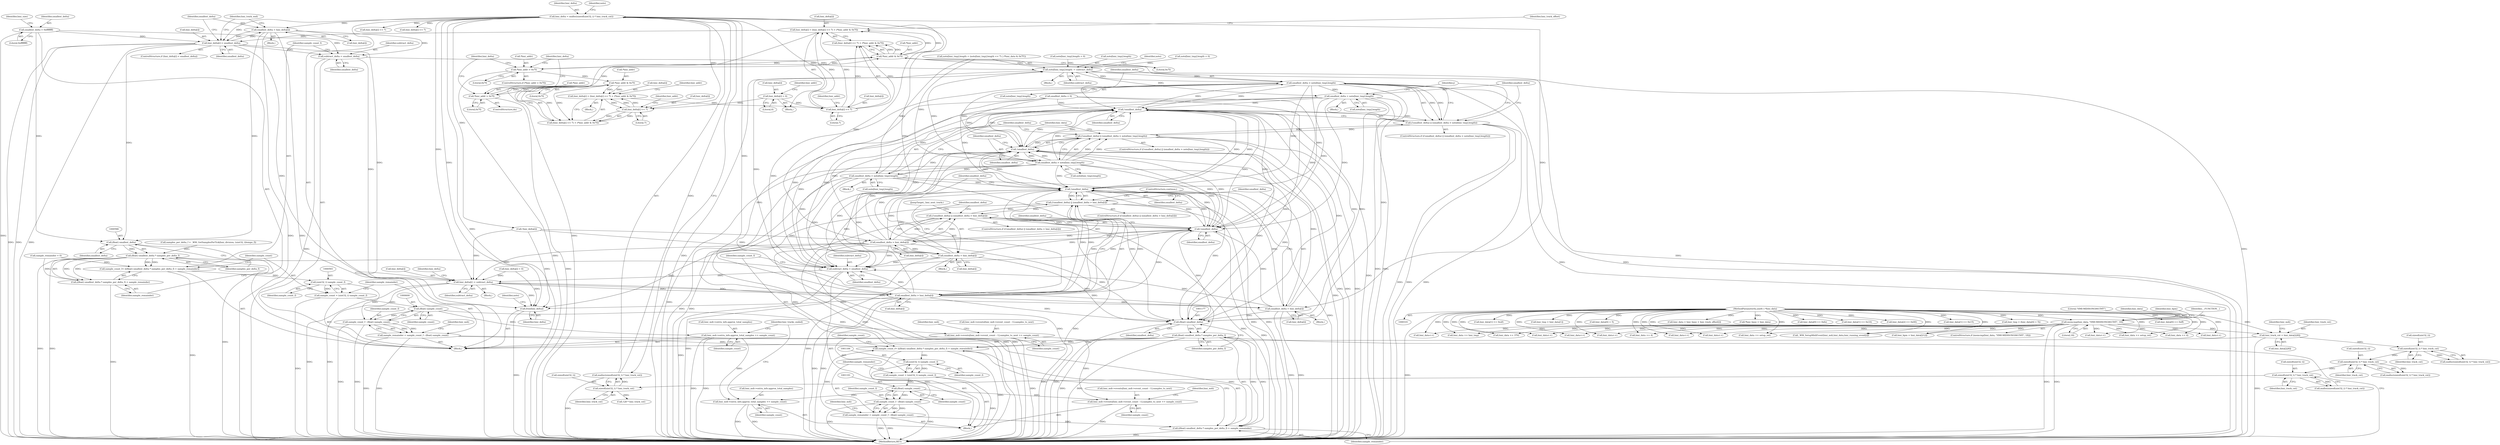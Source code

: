 digraph "0_wildmidi_660b513d99bced8783a4a5984ac2f742c74ebbdd@array" {
"1000532" [label="(Call,smallest_delta = hmi_delta[i])"];
"1000526" [label="(Call,hmi_delta[i] < smallest_delta)"];
"1000505" [label="(Call,hmi_delta[i] = (hmi_delta[i] << 7) + (*hmi_addr & 0x7f))"];
"1000510" [label="(Call,hmi_delta[i] << 7)"];
"1000468" [label="(Call,hmi_delta[i] = 0)"];
"1000287" [label="(Call,hmi_delta = malloc(sizeof(uint32_t) * hmi_track_cnt))"];
"1000289" [label="(Call,malloc(sizeof(uint32_t) * hmi_track_cnt))"];
"1000290" [label="(Call,sizeof(uint32_t) * hmi_track_cnt)"];
"1000283" [label="(Call,sizeof(uint32_t) * hmi_track_cnt)"];
"1000276" [label="(Call,sizeof(uint32_t) * hmi_track_cnt)"];
"1000269" [label="(Call,sizeof(uint32_t) * hmi_track_cnt)"];
"1000218" [label="(Call,hmi_track_cnt = hmi_data[228])"];
"1000197" [label="(Call,memcmp(hmi_data, \"HMI-MIDISONG061595\", 18))"];
"1000102" [label="(MethodParameterIn,uint8_t *hmi_data)"];
"1000481" [label="(Call,hmi_delta[i] = (hmi_delta[i] << 7) + (*hmi_addr & 0x7f))"];
"1000486" [label="(Call,hmi_delta[i] << 7)"];
"1000491" [label="(Call,*hmi_addr & 0x7f)"];
"1000501" [label="(Call,*hmi_addr > 0x7f)"];
"1000474" [label="(Call,*hmi_addr > 0x7f)"];
"1000515" [label="(Call,*hmi_addr & 0x7f)"];
"1000532" [label="(Call,smallest_delta = hmi_delta[i])"];
"1000315" [label="(Call,smallest_delta = 0xffffffff)"];
"1000578" [label="(Call,subtract_delta = smallest_delta)"];
"1000669" [label="(Call,note[hmi_tmp].length -= subtract_delta)"];
"1000687" [label="(Call,smallest_delta > note[hmi_tmp].length)"];
"1000685" [label="(Call,!smallest_delta)"];
"1000684" [label="(Call,(!smallest_delta) || (smallest_delta > note[hmi_tmp].length))"];
"1001053" [label="(Call,(!smallest_delta) || (smallest_delta > note[hmi_tmp].length))"];
"1000730" [label="(Call,!smallest_delta)"];
"1000729" [label="(Call,(!smallest_delta) || (smallest_delta > hmi_delta[i]))"];
"1001149" [label="(Call,(!smallest_delta) || (smallest_delta > hmi_delta[i]))"];
"1000732" [label="(Call,smallest_delta > hmi_delta[i])"];
"1000718" [label="(Call,hmi_delta[i] -= subtract_delta)"];
"1000738" [label="(Call,smallest_delta = hmi_delta[i])"];
"1001054" [label="(Call,!smallest_delta)"];
"1001056" [label="(Call,smallest_delta > note[hmi_tmp].length)"];
"1001064" [label="(Call,smallest_delta = note[hmi_tmp].length)"];
"1001150" [label="(Call,!smallest_delta)"];
"1001152" [label="(Call,smallest_delta > hmi_delta[i])"];
"1001158" [label="(Call,smallest_delta = hmi_delta[i])"];
"1001169" [label="(Call,subtract_delta = smallest_delta)"];
"1001176" [label="(Call,(float) smallest_delta)"];
"1001175" [label="(Call,(float) smallest_delta * samples_per_delta_f)"];
"1001172" [label="(Call,sample_count_f= (((float) smallest_delta * samples_per_delta_f) + sample_remainder))"];
"1001183" [label="(Call,(uint32_t) sample_count_f)"];
"1001181" [label="(Call,sample_count = (uint32_t) sample_count_f)"];
"1001190" [label="(Call,(float) sample_count)"];
"1001188" [label="(Call,sample_count_f - (float) sample_count)"];
"1001186" [label="(Call,sample_remainder = sample_count_f - (float) sample_count)"];
"1001174" [label="(Call,((float) smallest_delta * samples_per_delta_f) + sample_remainder)"];
"1001193" [label="(Call,hmi_mdi->events[hmi_mdi->event_count - 1].samples_to_next += sample_count)"];
"1001206" [label="(Call,hmi_mdi->extra_info.approx_total_samples += sample_count)"];
"1001270" [label="(Call,free(hmi_delta))"];
"1000695" [label="(Call,smallest_delta = note[hmi_tmp].length)"];
"1000585" [label="(Call,(float) smallest_delta)"];
"1000584" [label="(Call,(float) smallest_delta * samples_per_delta_f)"];
"1000581" [label="(Call,sample_count_f= (((float) smallest_delta * samples_per_delta_f) + sample_remainder))"];
"1000592" [label="(Call,(uint32_t) sample_count_f)"];
"1000590" [label="(Call,sample_count = (uint32_t) sample_count_f)"];
"1000599" [label="(Call,(float) sample_count)"];
"1000597" [label="(Call,sample_count_f - (float) sample_count)"];
"1000595" [label="(Call,sample_remainder = sample_count_f - (float) sample_count)"];
"1000602" [label="(Call,hmi_mdi->events[hmi_mdi->event_count - 1].samples_to_next += sample_count)"];
"1000615" [label="(Call,hmi_mdi->extra_info.approx_total_samples += sample_count)"];
"1000583" [label="(Call,((float) smallest_delta * samples_per_delta_f) + sample_remainder)"];
"1001105" [label="(Call,hmi_delta[i] << 7)"];
"1000283" [label="(Call,sizeof(uint32_t) * hmi_track_cnt)"];
"1000224" [label="(Identifier,hmi_mdi)"];
"1000694" [label="(Block,)"];
"1000275" [label="(Call,malloc(sizeof(uint32_t) * hmi_track_cnt))"];
"1000491" [label="(Call,*hmi_addr & 0x7f)"];
"1000279" [label="(Identifier,hmi_track_cnt)"];
"1000527" [label="(Call,hmi_delta[i])"];
"1000668" [label="(Block,)"];
"1001058" [label="(Call,note[hmi_tmp].length)"];
"1000277" [label="(Call,sizeof(uint32_t))"];
"1000507" [label="(Identifier,hmi_delta)"];
"1001052" [label="(ControlStructure,if ((!smallest_delta) || (smallest_delta > note[hmi_tmp].length)))"];
"1001053" [label="(Call,(!smallest_delta) || (smallest_delta > note[hmi_tmp].length))"];
"1000722" [label="(Identifier,subtract_delta)"];
"1000252" [label="(Call,samples_per_delta_f = _WM_GetSamplesPerTick(hmi_division, (uint32_t)tempo_f))"];
"1000597" [label="(Call,sample_count_f - (float) sample_count)"];
"1000203" [label="(Identifier,__FUNCTION__)"];
"1000492" [label="(Call,*hmi_addr)"];
"1000685" [label="(Call,!smallest_delta)"];
"1001129" [label="(Call,hmi_delta[i] << 7)"];
"1001153" [label="(Identifier,smallest_delta)"];
"1001183" [label="(Call,(uint32_t) sample_count_f)"];
"1000731" [label="(Identifier,smallest_delta)"];
"1000970" [label="(Call,hmi_data += setup_ret)"];
"1000738" [label="(Call,smallest_delta = hmi_delta[i])"];
"1001286" [label="(MethodReturn,RET)"];
"1001144" [label="(Call,!hmi_delta[i])"];
"1000272" [label="(Identifier,hmi_track_cnt)"];
"1001057" [label="(Identifier,smallest_delta)"];
"1001180" [label="(Identifier,sample_remainder)"];
"1000510" [label="(Call,hmi_delta[i] << 7)"];
"1000689" [label="(Call,note[hmi_tmp].length)"];
"1000615" [label="(Call,hmi_mdi->extra_info.approx_total_samples += sample_count)"];
"1000472" [label="(Literal,0)"];
"1000739" [label="(Identifier,smallest_delta)"];
"1001149" [label="(Call,(!smallest_delta) || (smallest_delta > hmi_delta[i]))"];
"1000675" [label="(Identifier,subtract_delta)"];
"1000473" [label="(ControlStructure,if (*hmi_addr > 0x7f))"];
"1000624" [label="(Identifier,hmi_tracks_ended)"];
"1000312" [label="(Call,hmi_data += 370)"];
"1001185" [label="(Identifier,sample_count_f)"];
"1001148" [label="(ControlStructure,if ((!smallest_delta) || (smallest_delta > hmi_delta[i])))"];
"1000268" [label="(Call,malloc(sizeof(uint32_t) * hmi_track_cnt))"];
"1001273" [label="(Identifier,note)"];
"1000355" [label="(Call,hmi_data++)"];
"1000683" [label="(ControlStructure,if ((!smallest_delta) || (smallest_delta > note[hmi_tmp].length)))"];
"1000506" [label="(Call,hmi_delta[i])"];
"1000486" [label="(Call,hmi_delta[i] << 7)"];
"1000316" [label="(Identifier,smallest_delta)"];
"1000270" [label="(Call,sizeof(uint32_t))"];
"1000743" [label="(ControlStructure,continue;)"];
"1000594" [label="(Identifier,sample_count_f)"];
"1001178" [label="(Identifier,smallest_delta)"];
"1000199" [label="(Literal,\"HMI-MIDISONG061595\")"];
"1000834" [label="(Call,hmi_data[1] == 0x2f)"];
"1000526" [label="(Call,hmi_delta[i] < smallest_delta)"];
"1000732" [label="(Call,smallest_delta > hmi_delta[i])"];
"1000496" [label="(Identifier,hmi_addr)"];
"1000679" [label="(Identifier,note)"];
"1000734" [label="(Call,hmi_delta[i])"];
"1000564" [label="(Call,note[hmi_tmp].length = 0)"];
"1000669" [label="(Call,note[hmi_tmp].length -= subtract_delta)"];
"1001212" [label="(Identifier,sample_count)"];
"1000740" [label="(Call,hmi_delta[i])"];
"1001152" [label="(Call,smallest_delta > hmi_delta[i])"];
"1000517" [label="(Identifier,hmi_addr)"];
"1000592" [label="(Call,(uint32_t) sample_count_f)"];
"1000885" [label="(Call,note[hmi_tmp].length = 0)"];
"1000480" [label="(Block,)"];
"1001179" [label="(Identifier,samples_per_delta_f)"];
"1001066" [label="(Call,note[hmi_tmp].length)"];
"1000286" [label="(Identifier,hmi_track_cnt)"];
"1001186" [label="(Call,sample_remainder = sample_count_f - (float) sample_count)"];
"1000381" [label="(Call,hmi_data++)"];
"1001021" [label="(Call,note[hmi_tmp].length = (note[hmi_tmp].length << 7) | (*hmi_data & 0x7F))"];
"1001193" [label="(Call,hmi_mdi->events[hmi_mdi->event_count - 1].samples_to_next += sample_count)"];
"1000198" [label="(Identifier,hmi_data)"];
"1001206" [label="(Call,hmi_mdi->extra_info.approx_total_samples += sample_count)"];
"1000943" [label="(Call,hmi_tmp = hmi_data[1])"];
"1000505" [label="(Call,hmi_delta[i] = (hmi_delta[i] << 7) + (*hmi_addr & 0x7f))"];
"1000595" [label="(Call,sample_remainder = sample_count_f - (float) sample_count)"];
"1001209" [label="(Identifier,hmi_mdi)"];
"1001181" [label="(Call,sample_count = (uint32_t) sample_count_f)"];
"1000596" [label="(Identifier,sample_remainder)"];
"1000485" [label="(Call,(hmi_delta[i] << 7) + (*hmi_addr & 0x7f))"];
"1001055" [label="(Identifier,smallest_delta)"];
"1000588" [label="(Identifier,samples_per_delta_f)"];
"1000579" [label="(Identifier,subtract_delta)"];
"1001174" [label="(Call,((float) smallest_delta * samples_per_delta_f) + sample_remainder)"];
"1001169" [label="(Call,subtract_delta = smallest_delta)"];
"1001158" [label="(Call,smallest_delta = hmi_delta[i])"];
"1000284" [label="(Call,sizeof(uint32_t))"];
"1001011" [label="(Call,hmi_data++)"];
"1000282" [label="(Call,malloc(sizeof(uint32_t) * hmi_track_cnt))"];
"1000774" [label="(Call,hmi_data[4] + 5)"];
"1000733" [label="(Identifier,smallest_delta)"];
"1001159" [label="(Identifier,smallest_delta)"];
"1001160" [label="(Call,hmi_delta[i])"];
"1001170" [label="(Identifier,subtract_delta)"];
"1000102" [label="(MethodParameterIn,uint8_t *hmi_data)"];
"1000530" [label="(Identifier,smallest_delta)"];
"1001190" [label="(Call,(float) sample_count)"];
"1000300" [label="(Call,128 * hmi_track_cnt)"];
"1000287" [label="(Call,hmi_delta = malloc(sizeof(uint32_t) * hmi_track_cnt))"];
"1001189" [label="(Identifier,sample_count_f)"];
"1000511" [label="(Call,hmi_delta[i])"];
"1001054" [label="(Call,!smallest_delta)"];
"1000779" [label="(Call,hmi_data += hmi_tmp)"];
"1001138" [label="(Call,hmi_data++)"];
"1000474" [label="(Call,*hmi_addr > 0x7f)"];
"1000582" [label="(Identifier,sample_count_f)"];
"1000104" [label="(Block,)"];
"1001039" [label="(Call,hmi_data++)"];
"1000493" [label="(Identifier,hmi_addr)"];
"1000737" [label="(Block,)"];
"1001194" [label="(Call,hmi_mdi->events[hmi_mdi->event_count - 1].samples_to_next)"];
"1000718" [label="(Call,hmi_delta[i] -= subtract_delta)"];
"1001063" [label="(Block,)"];
"1000532" [label="(Call,smallest_delta = hmi_delta[i])"];
"1000803" [label="(Call,hmi_data += 4)"];
"1000795" [label="(Call,hmi_data += 4)"];
"1000476" [label="(Identifier,hmi_addr)"];
"1000585" [label="(Call,(float) smallest_delta)"];
"1000291" [label="(Call,sizeof(uint32_t))"];
"1000719" [label="(Call,hmi_delta[i])"];
"1001151" [label="(Identifier,smallest_delta)"];
"1000626" [label="(Block,)"];
"1001175" [label="(Call,(float) smallest_delta * samples_per_delta_f)"];
"1000200" [label="(Literal,18)"];
"1000627" [label="(Call,smallest_delta = 0)"];
"1000186" [label="(Call,sample_remainder = 0)"];
"1000525" [label="(ControlStructure,if (hmi_delta[i] < smallest_delta))"];
"1000730" [label="(Call,!smallest_delta)"];
"1001114" [label="(Call,hmi_data++)"];
"1001176" [label="(Call,(float) smallest_delta)"];
"1000728" [label="(ControlStructure,if ((!smallest_delta) || (smallest_delta > hmi_delta[i])))"];
"1000583" [label="(Call,((float) smallest_delta * samples_per_delta_f) + sample_remainder)"];
"1001172" [label="(Call,sample_count_f= (((float) smallest_delta * samples_per_delta_f) + sample_remainder))"];
"1000534" [label="(Call,hmi_delta[i])"];
"1000521" [label="(Identifier,hmi_track_offset)"];
"1000746" [label="(Call,hmi_data = hmi_base + hmi_track_offset[i])"];
"1000695" [label="(Call,smallest_delta = note[hmi_tmp].length)"];
"1000110" [label="(Call,*hmi_base = hmi_data)"];
"1001197" [label="(Identifier,hmi_mdi)"];
"1000269" [label="(Call,sizeof(uint32_t) * hmi_track_cnt)"];
"1000315" [label="(Call,smallest_delta = 0xffffffff)"];
"1000211" [label="(Identifier,hmi_bpm)"];
"1000606" [label="(Identifier,hmi_mdi)"];
"1000531" [label="(Block,)"];
"1000197" [label="(Call,memcmp(hmi_data, \"HMI-MIDISONG061595\", 18))"];
"1000475" [label="(Call,*hmi_addr)"];
"1001154" [label="(Call,hmi_delta[i])"];
"1000687" [label="(Call,smallest_delta > note[hmi_tmp].length)"];
"1000587" [label="(Identifier,smallest_delta)"];
"1000468" [label="(Call,hmi_delta[i] = 0)"];
"1000363" [label="(Call,hmi_data++)"];
"1001171" [label="(Identifier,smallest_delta)"];
"1001163" [label="(JumpTarget,_hmi_next_track:)"];
"1000614" [label="(Identifier,sample_count)"];
"1000290" [label="(Call,sizeof(uint32_t) * hmi_track_cnt)"];
"1000490" [label="(Literal,7)"];
"1000494" [label="(Literal,0x7f)"];
"1000516" [label="(Call,*hmi_addr)"];
"1000483" [label="(Identifier,hmi_delta)"];
"1000817" [label="(Call,_WM_SetupMidiEvent(hmi_mdi,hmi_data,hmi_running_event[i]))"];
"1000518" [label="(Literal,0x7f)"];
"1000196" [label="(ControlStructure,if (memcmp(hmi_data, \"HMI-MIDISONG061595\", 18)))"];
"1000502" [label="(Call,*hmi_addr)"];
"1000349" [label="(Block,)"];
"1000479" [label="(ControlStructure,do)"];
"1000539" [label="(Identifier,hmi_track_end)"];
"1000293" [label="(Identifier,hmi_track_cnt)"];
"1001270" [label="(Call,free(hmi_delta))"];
"1000725" [label="(Identifier,hmi_delta)"];
"1000602" [label="(Call,hmi_mdi->events[hmi_mdi->event_count - 1].samples_to_next += sample_count)"];
"1000591" [label="(Identifier,sample_count)"];
"1000684" [label="(Call,(!smallest_delta) || (smallest_delta > note[hmi_tmp].length))"];
"1001056" [label="(Call,smallest_delta > note[hmi_tmp].length)"];
"1000590" [label="(Call,sample_count = (uint32_t) sample_count_f)"];
"1000276" [label="(Call,sizeof(uint32_t) * hmi_track_cnt)"];
"1000759" [label="(Call,hmi_data[0] == 0xfe)"];
"1000766" [label="(Call,hmi_data[1] == 0x10)"];
"1000320" [label="(Identifier,hmi_size)"];
"1001150" [label="(Call,!smallest_delta)"];
"1000603" [label="(Call,hmi_mdi->events[hmi_mdi->event_count - 1].samples_to_next)"];
"1000753" [label="(Call,hmi_delta[i] = 0)"];
"1000288" [label="(Identifier,hmi_delta)"];
"1000580" [label="(Identifier,smallest_delta)"];
"1000289" [label="(Call,malloc(sizeof(uint32_t) * hmi_track_cnt))"];
"1000653" [label="(Identifier,j)"];
"1000477" [label="(Literal,0x7f)"];
"1000696" [label="(Identifier,smallest_delta)"];
"1001187" [label="(Identifier,sample_remainder)"];
"1000599" [label="(Call,(float) sample_count)"];
"1000598" [label="(Identifier,sample_count_f)"];
"1000372" [label="(Call,hmi_data++)"];
"1000670" [label="(Call,note[hmi_tmp].length)"];
"1000220" [label="(Call,hmi_data[228])"];
"1000589" [label="(Identifier,sample_remainder)"];
"1000584" [label="(Call,(float) smallest_delta * samples_per_delta_f)"];
"1001205" [label="(Identifier,sample_count)"];
"1000469" [label="(Call,hmi_delta[i])"];
"1000218" [label="(Call,hmi_track_cnt = hmi_data[228])"];
"1001064" [label="(Call,smallest_delta = note[hmi_tmp].length)"];
"1000210" [label="(Call,hmi_bpm = hmi_data[212])"];
"1000509" [label="(Call,(hmi_delta[i] << 7) + (*hmi_addr & 0x7f))"];
"1000295" [label="(Identifier,note)"];
"1001188" [label="(Call,sample_count_f - (float) sample_count)"];
"1000581" [label="(Call,sample_count_f= (((float) smallest_delta * samples_per_delta_f) + sample_remainder))"];
"1000578" [label="(Call,subtract_delta = smallest_delta)"];
"1000514" [label="(Literal,7)"];
"1001207" [label="(Call,hmi_mdi->extra_info.approx_total_samples)"];
"1000686" [label="(Identifier,smallest_delta)"];
"1001271" [label="(Identifier,hmi_delta)"];
"1000219" [label="(Identifier,hmi_track_cnt)"];
"1000839" [label="(Call,hmi_data[2] == 0x00)"];
"1001065" [label="(Identifier,smallest_delta)"];
"1000618" [label="(Identifier,hmi_mdi)"];
"1000601" [label="(Identifier,sample_count)"];
"1000501" [label="(Call,*hmi_addr > 0x7f)"];
"1000487" [label="(Call,hmi_delta[i])"];
"1000621" [label="(Identifier,sample_count)"];
"1000515" [label="(Call,*hmi_addr & 0x7f)"];
"1001173" [label="(Identifier,sample_count_f)"];
"1001095" [label="(Identifier,hmi_data)"];
"1000717" [label="(Block,)"];
"1000616" [label="(Call,hmi_mdi->extra_info.approx_total_samples)"];
"1000772" [label="(Call,hmi_tmp = (hmi_data[4] + 5))"];
"1000482" [label="(Call,hmi_delta[i])"];
"1001157" [label="(Block,)"];
"1001182" [label="(Identifier,sample_count)"];
"1000789" [label="(Call,hmi_data[1] == 0x15)"];
"1000504" [label="(Literal,0x7f)"];
"1000828" [label="(Call,hmi_data[0] == 0xff)"];
"1000317" [label="(Literal,0xffffffff)"];
"1001192" [label="(Identifier,sample_count)"];
"1000688" [label="(Identifier,smallest_delta)"];
"1000481" [label="(Call,hmi_delta[i] = (hmi_delta[i] << 7) + (*hmi_addr & 0x7f))"];
"1000697" [label="(Call,note[hmi_tmp].length)"];
"1001084" [label="(Call,hmi_data += setup_ret)"];
"1000729" [label="(Call,(!smallest_delta) || (smallest_delta > hmi_delta[i]))"];
"1000533" [label="(Identifier,smallest_delta)"];
"1000532" -> "1000531"  [label="AST: "];
"1000532" -> "1000534"  [label="CFG: "];
"1000533" -> "1000532"  [label="AST: "];
"1000534" -> "1000532"  [label="AST: "];
"1000539" -> "1000532"  [label="CFG: "];
"1000532" -> "1001286"  [label="DDG: "];
"1000532" -> "1001286"  [label="DDG: "];
"1000532" -> "1000526"  [label="DDG: "];
"1000526" -> "1000532"  [label="DDG: "];
"1000287" -> "1000532"  [label="DDG: "];
"1000532" -> "1000578"  [label="DDG: "];
"1000532" -> "1000585"  [label="DDG: "];
"1000526" -> "1000525"  [label="AST: "];
"1000526" -> "1000530"  [label="CFG: "];
"1000527" -> "1000526"  [label="AST: "];
"1000530" -> "1000526"  [label="AST: "];
"1000533" -> "1000526"  [label="CFG: "];
"1000539" -> "1000526"  [label="CFG: "];
"1000526" -> "1001286"  [label="DDG: "];
"1000526" -> "1001286"  [label="DDG: "];
"1000526" -> "1001286"  [label="DDG: "];
"1000505" -> "1000526"  [label="DDG: "];
"1000287" -> "1000526"  [label="DDG: "];
"1000315" -> "1000526"  [label="DDG: "];
"1000526" -> "1000578"  [label="DDG: "];
"1000526" -> "1000585"  [label="DDG: "];
"1000526" -> "1000718"  [label="DDG: "];
"1000526" -> "1001270"  [label="DDG: "];
"1000505" -> "1000349"  [label="AST: "];
"1000505" -> "1000509"  [label="CFG: "];
"1000506" -> "1000505"  [label="AST: "];
"1000509" -> "1000505"  [label="AST: "];
"1000521" -> "1000505"  [label="CFG: "];
"1000505" -> "1001286"  [label="DDG: "];
"1000510" -> "1000505"  [label="DDG: "];
"1000510" -> "1000505"  [label="DDG: "];
"1000515" -> "1000505"  [label="DDG: "];
"1000515" -> "1000505"  [label="DDG: "];
"1000510" -> "1000509"  [label="AST: "];
"1000510" -> "1000514"  [label="CFG: "];
"1000511" -> "1000510"  [label="AST: "];
"1000514" -> "1000510"  [label="AST: "];
"1000517" -> "1000510"  [label="CFG: "];
"1000510" -> "1000509"  [label="DDG: "];
"1000510" -> "1000509"  [label="DDG: "];
"1000468" -> "1000510"  [label="DDG: "];
"1000287" -> "1000510"  [label="DDG: "];
"1000481" -> "1000510"  [label="DDG: "];
"1000468" -> "1000349"  [label="AST: "];
"1000468" -> "1000472"  [label="CFG: "];
"1000469" -> "1000468"  [label="AST: "];
"1000472" -> "1000468"  [label="AST: "];
"1000476" -> "1000468"  [label="CFG: "];
"1000468" -> "1000486"  [label="DDG: "];
"1000287" -> "1000104"  [label="AST: "];
"1000287" -> "1000289"  [label="CFG: "];
"1000288" -> "1000287"  [label="AST: "];
"1000289" -> "1000287"  [label="AST: "];
"1000295" -> "1000287"  [label="CFG: "];
"1000287" -> "1001286"  [label="DDG: "];
"1000289" -> "1000287"  [label="DDG: "];
"1000287" -> "1000486"  [label="DDG: "];
"1000287" -> "1000718"  [label="DDG: "];
"1000287" -> "1000732"  [label="DDG: "];
"1000287" -> "1000738"  [label="DDG: "];
"1000287" -> "1001105"  [label="DDG: "];
"1000287" -> "1001129"  [label="DDG: "];
"1000287" -> "1001144"  [label="DDG: "];
"1000287" -> "1001152"  [label="DDG: "];
"1000287" -> "1001158"  [label="DDG: "];
"1000287" -> "1001270"  [label="DDG: "];
"1000289" -> "1000290"  [label="CFG: "];
"1000290" -> "1000289"  [label="AST: "];
"1000289" -> "1001286"  [label="DDG: "];
"1000290" -> "1000289"  [label="DDG: "];
"1000290" -> "1000293"  [label="CFG: "];
"1000291" -> "1000290"  [label="AST: "];
"1000293" -> "1000290"  [label="AST: "];
"1000283" -> "1000290"  [label="DDG: "];
"1000290" -> "1000300"  [label="DDG: "];
"1000283" -> "1000282"  [label="AST: "];
"1000283" -> "1000286"  [label="CFG: "];
"1000284" -> "1000283"  [label="AST: "];
"1000286" -> "1000283"  [label="AST: "];
"1000282" -> "1000283"  [label="CFG: "];
"1000283" -> "1000282"  [label="DDG: "];
"1000276" -> "1000283"  [label="DDG: "];
"1000276" -> "1000275"  [label="AST: "];
"1000276" -> "1000279"  [label="CFG: "];
"1000277" -> "1000276"  [label="AST: "];
"1000279" -> "1000276"  [label="AST: "];
"1000275" -> "1000276"  [label="CFG: "];
"1000276" -> "1000275"  [label="DDG: "];
"1000269" -> "1000276"  [label="DDG: "];
"1000269" -> "1000268"  [label="AST: "];
"1000269" -> "1000272"  [label="CFG: "];
"1000270" -> "1000269"  [label="AST: "];
"1000272" -> "1000269"  [label="AST: "];
"1000268" -> "1000269"  [label="CFG: "];
"1000269" -> "1000268"  [label="DDG: "];
"1000218" -> "1000269"  [label="DDG: "];
"1000218" -> "1000104"  [label="AST: "];
"1000218" -> "1000220"  [label="CFG: "];
"1000219" -> "1000218"  [label="AST: "];
"1000220" -> "1000218"  [label="AST: "];
"1000224" -> "1000218"  [label="CFG: "];
"1000218" -> "1001286"  [label="DDG: "];
"1000197" -> "1000218"  [label="DDG: "];
"1000102" -> "1000218"  [label="DDG: "];
"1000197" -> "1000196"  [label="AST: "];
"1000197" -> "1000200"  [label="CFG: "];
"1000198" -> "1000197"  [label="AST: "];
"1000199" -> "1000197"  [label="AST: "];
"1000200" -> "1000197"  [label="AST: "];
"1000203" -> "1000197"  [label="CFG: "];
"1000211" -> "1000197"  [label="CFG: "];
"1000197" -> "1001286"  [label="DDG: "];
"1000197" -> "1001286"  [label="DDG: "];
"1000102" -> "1000197"  [label="DDG: "];
"1000197" -> "1000210"  [label="DDG: "];
"1000197" -> "1000312"  [label="DDG: "];
"1000197" -> "1000355"  [label="DDG: "];
"1000197" -> "1000363"  [label="DDG: "];
"1000197" -> "1000372"  [label="DDG: "];
"1000197" -> "1000381"  [label="DDG: "];
"1000197" -> "1000779"  [label="DDG: "];
"1000197" -> "1000795"  [label="DDG: "];
"1000197" -> "1000803"  [label="DDG: "];
"1000197" -> "1000817"  [label="DDG: "];
"1000197" -> "1000970"  [label="DDG: "];
"1000197" -> "1001011"  [label="DDG: "];
"1000197" -> "1001039"  [label="DDG: "];
"1000197" -> "1001084"  [label="DDG: "];
"1000197" -> "1001114"  [label="DDG: "];
"1000197" -> "1001138"  [label="DDG: "];
"1000102" -> "1000101"  [label="AST: "];
"1000102" -> "1001286"  [label="DDG: "];
"1000102" -> "1000110"  [label="DDG: "];
"1000102" -> "1000210"  [label="DDG: "];
"1000102" -> "1000312"  [label="DDG: "];
"1000102" -> "1000355"  [label="DDG: "];
"1000102" -> "1000363"  [label="DDG: "];
"1000102" -> "1000372"  [label="DDG: "];
"1000102" -> "1000381"  [label="DDG: "];
"1000102" -> "1000746"  [label="DDG: "];
"1000102" -> "1000759"  [label="DDG: "];
"1000102" -> "1000766"  [label="DDG: "];
"1000102" -> "1000772"  [label="DDG: "];
"1000102" -> "1000774"  [label="DDG: "];
"1000102" -> "1000779"  [label="DDG: "];
"1000102" -> "1000789"  [label="DDG: "];
"1000102" -> "1000795"  [label="DDG: "];
"1000102" -> "1000803"  [label="DDG: "];
"1000102" -> "1000817"  [label="DDG: "];
"1000102" -> "1000828"  [label="DDG: "];
"1000102" -> "1000834"  [label="DDG: "];
"1000102" -> "1000839"  [label="DDG: "];
"1000102" -> "1000943"  [label="DDG: "];
"1000102" -> "1000970"  [label="DDG: "];
"1000102" -> "1001011"  [label="DDG: "];
"1000102" -> "1001039"  [label="DDG: "];
"1000102" -> "1001084"  [label="DDG: "];
"1000102" -> "1001114"  [label="DDG: "];
"1000102" -> "1001138"  [label="DDG: "];
"1000481" -> "1000480"  [label="AST: "];
"1000481" -> "1000485"  [label="CFG: "];
"1000482" -> "1000481"  [label="AST: "];
"1000485" -> "1000481"  [label="AST: "];
"1000496" -> "1000481"  [label="CFG: "];
"1000486" -> "1000481"  [label="DDG: "];
"1000486" -> "1000481"  [label="DDG: "];
"1000491" -> "1000481"  [label="DDG: "];
"1000491" -> "1000481"  [label="DDG: "];
"1000481" -> "1000486"  [label="DDG: "];
"1000486" -> "1000485"  [label="AST: "];
"1000486" -> "1000490"  [label="CFG: "];
"1000487" -> "1000486"  [label="AST: "];
"1000490" -> "1000486"  [label="AST: "];
"1000493" -> "1000486"  [label="CFG: "];
"1000486" -> "1000485"  [label="DDG: "];
"1000486" -> "1000485"  [label="DDG: "];
"1000491" -> "1000485"  [label="AST: "];
"1000491" -> "1000494"  [label="CFG: "];
"1000492" -> "1000491"  [label="AST: "];
"1000494" -> "1000491"  [label="AST: "];
"1000485" -> "1000491"  [label="CFG: "];
"1000491" -> "1000485"  [label="DDG: "];
"1000491" -> "1000485"  [label="DDG: "];
"1000501" -> "1000491"  [label="DDG: "];
"1000474" -> "1000491"  [label="DDG: "];
"1000491" -> "1000501"  [label="DDG: "];
"1000501" -> "1000479"  [label="AST: "];
"1000501" -> "1000504"  [label="CFG: "];
"1000502" -> "1000501"  [label="AST: "];
"1000504" -> "1000501"  [label="AST: "];
"1000483" -> "1000501"  [label="CFG: "];
"1000507" -> "1000501"  [label="CFG: "];
"1000501" -> "1001286"  [label="DDG: "];
"1000501" -> "1000515"  [label="DDG: "];
"1000474" -> "1000473"  [label="AST: "];
"1000474" -> "1000477"  [label="CFG: "];
"1000475" -> "1000474"  [label="AST: "];
"1000477" -> "1000474"  [label="AST: "];
"1000483" -> "1000474"  [label="CFG: "];
"1000507" -> "1000474"  [label="CFG: "];
"1000474" -> "1001286"  [label="DDG: "];
"1000515" -> "1000474"  [label="DDG: "];
"1000474" -> "1000515"  [label="DDG: "];
"1000515" -> "1000509"  [label="AST: "];
"1000515" -> "1000518"  [label="CFG: "];
"1000516" -> "1000515"  [label="AST: "];
"1000518" -> "1000515"  [label="AST: "];
"1000509" -> "1000515"  [label="CFG: "];
"1000515" -> "1001286"  [label="DDG: "];
"1000515" -> "1000509"  [label="DDG: "];
"1000515" -> "1000509"  [label="DDG: "];
"1000315" -> "1000104"  [label="AST: "];
"1000315" -> "1000317"  [label="CFG: "];
"1000316" -> "1000315"  [label="AST: "];
"1000317" -> "1000315"  [label="AST: "];
"1000320" -> "1000315"  [label="CFG: "];
"1000315" -> "1001286"  [label="DDG: "];
"1000315" -> "1000578"  [label="DDG: "];
"1000315" -> "1000585"  [label="DDG: "];
"1000578" -> "1000104"  [label="AST: "];
"1000578" -> "1000580"  [label="CFG: "];
"1000579" -> "1000578"  [label="AST: "];
"1000580" -> "1000578"  [label="AST: "];
"1000582" -> "1000578"  [label="CFG: "];
"1000578" -> "1001286"  [label="DDG: "];
"1000578" -> "1000669"  [label="DDG: "];
"1000578" -> "1000718"  [label="DDG: "];
"1000669" -> "1000668"  [label="AST: "];
"1000669" -> "1000675"  [label="CFG: "];
"1000670" -> "1000669"  [label="AST: "];
"1000675" -> "1000669"  [label="AST: "];
"1000679" -> "1000669"  [label="CFG: "];
"1000669" -> "1001286"  [label="DDG: "];
"1000669" -> "1001286"  [label="DDG: "];
"1001169" -> "1000669"  [label="DDG: "];
"1001056" -> "1000669"  [label="DDG: "];
"1000885" -> "1000669"  [label="DDG: "];
"1000564" -> "1000669"  [label="DDG: "];
"1001021" -> "1000669"  [label="DDG: "];
"1000687" -> "1000669"  [label="DDG: "];
"1000669" -> "1000687"  [label="DDG: "];
"1000669" -> "1000695"  [label="DDG: "];
"1000687" -> "1000684"  [label="AST: "];
"1000687" -> "1000689"  [label="CFG: "];
"1000688" -> "1000687"  [label="AST: "];
"1000689" -> "1000687"  [label="AST: "];
"1000684" -> "1000687"  [label="CFG: "];
"1000687" -> "1001286"  [label="DDG: "];
"1000687" -> "1001286"  [label="DDG: "];
"1000687" -> "1000685"  [label="DDG: "];
"1000687" -> "1000684"  [label="DDG: "];
"1000687" -> "1000684"  [label="DDG: "];
"1000685" -> "1000687"  [label="DDG: "];
"1000687" -> "1000695"  [label="DDG: "];
"1000687" -> "1000730"  [label="DDG: "];
"1000687" -> "1001054"  [label="DDG: "];
"1000687" -> "1001150"  [label="DDG: "];
"1000687" -> "1001169"  [label="DDG: "];
"1000687" -> "1001176"  [label="DDG: "];
"1000685" -> "1000684"  [label="AST: "];
"1000685" -> "1000686"  [label="CFG: "];
"1000686" -> "1000685"  [label="AST: "];
"1000688" -> "1000685"  [label="CFG: "];
"1000684" -> "1000685"  [label="CFG: "];
"1000685" -> "1001286"  [label="DDG: "];
"1000685" -> "1000684"  [label="DDG: "];
"1001056" -> "1000685"  [label="DDG: "];
"1001150" -> "1000685"  [label="DDG: "];
"1000738" -> "1000685"  [label="DDG: "];
"1000627" -> "1000685"  [label="DDG: "];
"1001064" -> "1000685"  [label="DDG: "];
"1000730" -> "1000685"  [label="DDG: "];
"1000732" -> "1000685"  [label="DDG: "];
"1000695" -> "1000685"  [label="DDG: "];
"1001054" -> "1000685"  [label="DDG: "];
"1001158" -> "1000685"  [label="DDG: "];
"1001152" -> "1000685"  [label="DDG: "];
"1000685" -> "1000730"  [label="DDG: "];
"1000685" -> "1001054"  [label="DDG: "];
"1000685" -> "1001150"  [label="DDG: "];
"1000685" -> "1001169"  [label="DDG: "];
"1000685" -> "1001176"  [label="DDG: "];
"1000684" -> "1000683"  [label="AST: "];
"1000696" -> "1000684"  [label="CFG: "];
"1000653" -> "1000684"  [label="CFG: "];
"1000684" -> "1001286"  [label="DDG: "];
"1000684" -> "1001286"  [label="DDG: "];
"1000684" -> "1001286"  [label="DDG: "];
"1001053" -> "1000684"  [label="DDG: "];
"1000684" -> "1001053"  [label="DDG: "];
"1001053" -> "1001052"  [label="AST: "];
"1001053" -> "1001054"  [label="CFG: "];
"1001053" -> "1001056"  [label="CFG: "];
"1001054" -> "1001053"  [label="AST: "];
"1001056" -> "1001053"  [label="AST: "];
"1001065" -> "1001053"  [label="CFG: "];
"1001095" -> "1001053"  [label="CFG: "];
"1001053" -> "1001286"  [label="DDG: "];
"1001053" -> "1001286"  [label="DDG: "];
"1001053" -> "1001286"  [label="DDG: "];
"1001054" -> "1001053"  [label="DDG: "];
"1001056" -> "1001053"  [label="DDG: "];
"1001056" -> "1001053"  [label="DDG: "];
"1000730" -> "1000729"  [label="AST: "];
"1000730" -> "1000731"  [label="CFG: "];
"1000731" -> "1000730"  [label="AST: "];
"1000733" -> "1000730"  [label="CFG: "];
"1000729" -> "1000730"  [label="CFG: "];
"1000730" -> "1001286"  [label="DDG: "];
"1000730" -> "1000729"  [label="DDG: "];
"1001056" -> "1000730"  [label="DDG: "];
"1001150" -> "1000730"  [label="DDG: "];
"1000738" -> "1000730"  [label="DDG: "];
"1000627" -> "1000730"  [label="DDG: "];
"1001064" -> "1000730"  [label="DDG: "];
"1000732" -> "1000730"  [label="DDG: "];
"1000695" -> "1000730"  [label="DDG: "];
"1001054" -> "1000730"  [label="DDG: "];
"1001158" -> "1000730"  [label="DDG: "];
"1001152" -> "1000730"  [label="DDG: "];
"1000730" -> "1000732"  [label="DDG: "];
"1000730" -> "1001054"  [label="DDG: "];
"1000730" -> "1001150"  [label="DDG: "];
"1000730" -> "1001169"  [label="DDG: "];
"1000730" -> "1001176"  [label="DDG: "];
"1000729" -> "1000728"  [label="AST: "];
"1000729" -> "1000732"  [label="CFG: "];
"1000732" -> "1000729"  [label="AST: "];
"1000739" -> "1000729"  [label="CFG: "];
"1000743" -> "1000729"  [label="CFG: "];
"1000729" -> "1001286"  [label="DDG: "];
"1000729" -> "1001286"  [label="DDG: "];
"1000729" -> "1001286"  [label="DDG: "];
"1001149" -> "1000729"  [label="DDG: "];
"1000732" -> "1000729"  [label="DDG: "];
"1000732" -> "1000729"  [label="DDG: "];
"1000729" -> "1001149"  [label="DDG: "];
"1001149" -> "1001148"  [label="AST: "];
"1001149" -> "1001150"  [label="CFG: "];
"1001149" -> "1001152"  [label="CFG: "];
"1001150" -> "1001149"  [label="AST: "];
"1001152" -> "1001149"  [label="AST: "];
"1001159" -> "1001149"  [label="CFG: "];
"1001163" -> "1001149"  [label="CFG: "];
"1001149" -> "1001286"  [label="DDG: "];
"1001149" -> "1001286"  [label="DDG: "];
"1001149" -> "1001286"  [label="DDG: "];
"1001150" -> "1001149"  [label="DDG: "];
"1001152" -> "1001149"  [label="DDG: "];
"1001152" -> "1001149"  [label="DDG: "];
"1000732" -> "1000734"  [label="CFG: "];
"1000733" -> "1000732"  [label="AST: "];
"1000734" -> "1000732"  [label="AST: "];
"1000732" -> "1001286"  [label="DDG: "];
"1000732" -> "1001286"  [label="DDG: "];
"1000732" -> "1000718"  [label="DDG: "];
"1000718" -> "1000732"  [label="DDG: "];
"1000732" -> "1000738"  [label="DDG: "];
"1000732" -> "1001054"  [label="DDG: "];
"1000732" -> "1001150"  [label="DDG: "];
"1000732" -> "1001169"  [label="DDG: "];
"1000732" -> "1001176"  [label="DDG: "];
"1000732" -> "1001270"  [label="DDG: "];
"1000718" -> "1000717"  [label="AST: "];
"1000718" -> "1000722"  [label="CFG: "];
"1000719" -> "1000718"  [label="AST: "];
"1000722" -> "1000718"  [label="AST: "];
"1000725" -> "1000718"  [label="CFG: "];
"1000718" -> "1001286"  [label="DDG: "];
"1000718" -> "1001286"  [label="DDG: "];
"1001169" -> "1000718"  [label="DDG: "];
"1000753" -> "1000718"  [label="DDG: "];
"1001152" -> "1000718"  [label="DDG: "];
"1001144" -> "1000718"  [label="DDG: "];
"1000718" -> "1000738"  [label="DDG: "];
"1000718" -> "1001270"  [label="DDG: "];
"1000738" -> "1000737"  [label="AST: "];
"1000738" -> "1000740"  [label="CFG: "];
"1000739" -> "1000738"  [label="AST: "];
"1000740" -> "1000738"  [label="AST: "];
"1000743" -> "1000738"  [label="CFG: "];
"1000738" -> "1001286"  [label="DDG: "];
"1000738" -> "1001286"  [label="DDG: "];
"1000738" -> "1001054"  [label="DDG: "];
"1000738" -> "1001150"  [label="DDG: "];
"1000738" -> "1001169"  [label="DDG: "];
"1000738" -> "1001176"  [label="DDG: "];
"1001054" -> "1001055"  [label="CFG: "];
"1001055" -> "1001054"  [label="AST: "];
"1001057" -> "1001054"  [label="CFG: "];
"1001054" -> "1001286"  [label="DDG: "];
"1001056" -> "1001054"  [label="DDG: "];
"1001150" -> "1001054"  [label="DDG: "];
"1000627" -> "1001054"  [label="DDG: "];
"1001064" -> "1001054"  [label="DDG: "];
"1000695" -> "1001054"  [label="DDG: "];
"1001158" -> "1001054"  [label="DDG: "];
"1001152" -> "1001054"  [label="DDG: "];
"1001054" -> "1001056"  [label="DDG: "];
"1001054" -> "1001150"  [label="DDG: "];
"1001054" -> "1001169"  [label="DDG: "];
"1001054" -> "1001176"  [label="DDG: "];
"1001056" -> "1001058"  [label="CFG: "];
"1001057" -> "1001056"  [label="AST: "];
"1001058" -> "1001056"  [label="AST: "];
"1001056" -> "1001286"  [label="DDG: "];
"1001056" -> "1001286"  [label="DDG: "];
"1001021" -> "1001056"  [label="DDG: "];
"1001056" -> "1001064"  [label="DDG: "];
"1001056" -> "1001150"  [label="DDG: "];
"1001056" -> "1001169"  [label="DDG: "];
"1001056" -> "1001176"  [label="DDG: "];
"1001064" -> "1001063"  [label="AST: "];
"1001064" -> "1001066"  [label="CFG: "];
"1001065" -> "1001064"  [label="AST: "];
"1001066" -> "1001064"  [label="AST: "];
"1001095" -> "1001064"  [label="CFG: "];
"1001064" -> "1001286"  [label="DDG: "];
"1001064" -> "1001286"  [label="DDG: "];
"1001021" -> "1001064"  [label="DDG: "];
"1001064" -> "1001150"  [label="DDG: "];
"1001064" -> "1001169"  [label="DDG: "];
"1001064" -> "1001176"  [label="DDG: "];
"1001150" -> "1001151"  [label="CFG: "];
"1001151" -> "1001150"  [label="AST: "];
"1001153" -> "1001150"  [label="CFG: "];
"1001150" -> "1001286"  [label="DDG: "];
"1000627" -> "1001150"  [label="DDG: "];
"1000695" -> "1001150"  [label="DDG: "];
"1001158" -> "1001150"  [label="DDG: "];
"1001152" -> "1001150"  [label="DDG: "];
"1001150" -> "1001152"  [label="DDG: "];
"1001150" -> "1001169"  [label="DDG: "];
"1001150" -> "1001176"  [label="DDG: "];
"1001152" -> "1001154"  [label="CFG: "];
"1001153" -> "1001152"  [label="AST: "];
"1001154" -> "1001152"  [label="AST: "];
"1001152" -> "1001286"  [label="DDG: "];
"1001152" -> "1001286"  [label="DDG: "];
"1001144" -> "1001152"  [label="DDG: "];
"1001152" -> "1001158"  [label="DDG: "];
"1001152" -> "1001169"  [label="DDG: "];
"1001152" -> "1001176"  [label="DDG: "];
"1001152" -> "1001270"  [label="DDG: "];
"1001158" -> "1001157"  [label="AST: "];
"1001158" -> "1001160"  [label="CFG: "];
"1001159" -> "1001158"  [label="AST: "];
"1001160" -> "1001158"  [label="AST: "];
"1001163" -> "1001158"  [label="CFG: "];
"1001158" -> "1001286"  [label="DDG: "];
"1001158" -> "1001286"  [label="DDG: "];
"1001144" -> "1001158"  [label="DDG: "];
"1001158" -> "1001169"  [label="DDG: "];
"1001158" -> "1001176"  [label="DDG: "];
"1001169" -> "1000626"  [label="AST: "];
"1001169" -> "1001171"  [label="CFG: "];
"1001170" -> "1001169"  [label="AST: "];
"1001171" -> "1001169"  [label="AST: "];
"1001173" -> "1001169"  [label="CFG: "];
"1001169" -> "1001286"  [label="DDG: "];
"1000627" -> "1001169"  [label="DDG: "];
"1000695" -> "1001169"  [label="DDG: "];
"1001176" -> "1001175"  [label="AST: "];
"1001176" -> "1001178"  [label="CFG: "];
"1001177" -> "1001176"  [label="AST: "];
"1001178" -> "1001176"  [label="AST: "];
"1001179" -> "1001176"  [label="CFG: "];
"1001176" -> "1001286"  [label="DDG: "];
"1001176" -> "1001175"  [label="DDG: "];
"1000627" -> "1001176"  [label="DDG: "];
"1000695" -> "1001176"  [label="DDG: "];
"1001175" -> "1001174"  [label="AST: "];
"1001175" -> "1001179"  [label="CFG: "];
"1001179" -> "1001175"  [label="AST: "];
"1001180" -> "1001175"  [label="CFG: "];
"1001175" -> "1001286"  [label="DDG: "];
"1001175" -> "1001286"  [label="DDG: "];
"1001175" -> "1001172"  [label="DDG: "];
"1001175" -> "1001172"  [label="DDG: "];
"1001175" -> "1001174"  [label="DDG: "];
"1001175" -> "1001174"  [label="DDG: "];
"1000584" -> "1001175"  [label="DDG: "];
"1001172" -> "1000626"  [label="AST: "];
"1001172" -> "1001174"  [label="CFG: "];
"1001173" -> "1001172"  [label="AST: "];
"1001174" -> "1001172"  [label="AST: "];
"1001182" -> "1001172"  [label="CFG: "];
"1001172" -> "1001286"  [label="DDG: "];
"1000595" -> "1001172"  [label="DDG: "];
"1001186" -> "1001172"  [label="DDG: "];
"1001172" -> "1001183"  [label="DDG: "];
"1001183" -> "1001181"  [label="AST: "];
"1001183" -> "1001185"  [label="CFG: "];
"1001184" -> "1001183"  [label="AST: "];
"1001185" -> "1001183"  [label="AST: "];
"1001181" -> "1001183"  [label="CFG: "];
"1001183" -> "1001181"  [label="DDG: "];
"1001183" -> "1001188"  [label="DDG: "];
"1001181" -> "1000626"  [label="AST: "];
"1001182" -> "1001181"  [label="AST: "];
"1001187" -> "1001181"  [label="CFG: "];
"1001181" -> "1001286"  [label="DDG: "];
"1001181" -> "1001190"  [label="DDG: "];
"1001190" -> "1001188"  [label="AST: "];
"1001190" -> "1001192"  [label="CFG: "];
"1001191" -> "1001190"  [label="AST: "];
"1001192" -> "1001190"  [label="AST: "];
"1001188" -> "1001190"  [label="CFG: "];
"1001190" -> "1001188"  [label="DDG: "];
"1001190" -> "1001193"  [label="DDG: "];
"1001190" -> "1001206"  [label="DDG: "];
"1001188" -> "1001186"  [label="AST: "];
"1001189" -> "1001188"  [label="AST: "];
"1001186" -> "1001188"  [label="CFG: "];
"1001188" -> "1001286"  [label="DDG: "];
"1001188" -> "1001286"  [label="DDG: "];
"1001188" -> "1001186"  [label="DDG: "];
"1001188" -> "1001186"  [label="DDG: "];
"1001186" -> "1000626"  [label="AST: "];
"1001187" -> "1001186"  [label="AST: "];
"1001197" -> "1001186"  [label="CFG: "];
"1001186" -> "1001286"  [label="DDG: "];
"1001186" -> "1001286"  [label="DDG: "];
"1001186" -> "1001174"  [label="DDG: "];
"1001174" -> "1001180"  [label="CFG: "];
"1001180" -> "1001174"  [label="AST: "];
"1001174" -> "1001286"  [label="DDG: "];
"1000595" -> "1001174"  [label="DDG: "];
"1001193" -> "1000626"  [label="AST: "];
"1001193" -> "1001205"  [label="CFG: "];
"1001194" -> "1001193"  [label="AST: "];
"1001205" -> "1001193"  [label="AST: "];
"1001209" -> "1001193"  [label="CFG: "];
"1001193" -> "1001286"  [label="DDG: "];
"1000602" -> "1001193"  [label="DDG: "];
"1001206" -> "1000626"  [label="AST: "];
"1001206" -> "1001212"  [label="CFG: "];
"1001207" -> "1001206"  [label="AST: "];
"1001212" -> "1001206"  [label="AST: "];
"1000624" -> "1001206"  [label="CFG: "];
"1001206" -> "1001286"  [label="DDG: "];
"1001206" -> "1001286"  [label="DDG: "];
"1000615" -> "1001206"  [label="DDG: "];
"1001270" -> "1000104"  [label="AST: "];
"1001270" -> "1001271"  [label="CFG: "];
"1001271" -> "1001270"  [label="AST: "];
"1001273" -> "1001270"  [label="CFG: "];
"1001270" -> "1001286"  [label="DDG: "];
"1000753" -> "1001270"  [label="DDG: "];
"1001144" -> "1001270"  [label="DDG: "];
"1000695" -> "1000694"  [label="AST: "];
"1000695" -> "1000697"  [label="CFG: "];
"1000696" -> "1000695"  [label="AST: "];
"1000697" -> "1000695"  [label="AST: "];
"1000653" -> "1000695"  [label="CFG: "];
"1000695" -> "1001286"  [label="DDG: "];
"1000695" -> "1001286"  [label="DDG: "];
"1000585" -> "1000584"  [label="AST: "];
"1000585" -> "1000587"  [label="CFG: "];
"1000586" -> "1000585"  [label="AST: "];
"1000587" -> "1000585"  [label="AST: "];
"1000588" -> "1000585"  [label="CFG: "];
"1000585" -> "1001286"  [label="DDG: "];
"1000585" -> "1000584"  [label="DDG: "];
"1000584" -> "1000583"  [label="AST: "];
"1000584" -> "1000588"  [label="CFG: "];
"1000588" -> "1000584"  [label="AST: "];
"1000589" -> "1000584"  [label="CFG: "];
"1000584" -> "1001286"  [label="DDG: "];
"1000584" -> "1001286"  [label="DDG: "];
"1000584" -> "1000581"  [label="DDG: "];
"1000584" -> "1000581"  [label="DDG: "];
"1000584" -> "1000583"  [label="DDG: "];
"1000584" -> "1000583"  [label="DDG: "];
"1000252" -> "1000584"  [label="DDG: "];
"1000581" -> "1000104"  [label="AST: "];
"1000581" -> "1000583"  [label="CFG: "];
"1000582" -> "1000581"  [label="AST: "];
"1000583" -> "1000581"  [label="AST: "];
"1000591" -> "1000581"  [label="CFG: "];
"1000581" -> "1001286"  [label="DDG: "];
"1000186" -> "1000581"  [label="DDG: "];
"1000581" -> "1000592"  [label="DDG: "];
"1000592" -> "1000590"  [label="AST: "];
"1000592" -> "1000594"  [label="CFG: "];
"1000593" -> "1000592"  [label="AST: "];
"1000594" -> "1000592"  [label="AST: "];
"1000590" -> "1000592"  [label="CFG: "];
"1000592" -> "1000590"  [label="DDG: "];
"1000592" -> "1000597"  [label="DDG: "];
"1000590" -> "1000104"  [label="AST: "];
"1000591" -> "1000590"  [label="AST: "];
"1000596" -> "1000590"  [label="CFG: "];
"1000590" -> "1001286"  [label="DDG: "];
"1000590" -> "1000599"  [label="DDG: "];
"1000599" -> "1000597"  [label="AST: "];
"1000599" -> "1000601"  [label="CFG: "];
"1000600" -> "1000599"  [label="AST: "];
"1000601" -> "1000599"  [label="AST: "];
"1000597" -> "1000599"  [label="CFG: "];
"1000599" -> "1000597"  [label="DDG: "];
"1000599" -> "1000602"  [label="DDG: "];
"1000599" -> "1000615"  [label="DDG: "];
"1000597" -> "1000595"  [label="AST: "];
"1000598" -> "1000597"  [label="AST: "];
"1000595" -> "1000597"  [label="CFG: "];
"1000597" -> "1001286"  [label="DDG: "];
"1000597" -> "1001286"  [label="DDG: "];
"1000597" -> "1000595"  [label="DDG: "];
"1000597" -> "1000595"  [label="DDG: "];
"1000595" -> "1000104"  [label="AST: "];
"1000596" -> "1000595"  [label="AST: "];
"1000606" -> "1000595"  [label="CFG: "];
"1000595" -> "1001286"  [label="DDG: "];
"1000595" -> "1001286"  [label="DDG: "];
"1000602" -> "1000104"  [label="AST: "];
"1000602" -> "1000614"  [label="CFG: "];
"1000603" -> "1000602"  [label="AST: "];
"1000614" -> "1000602"  [label="AST: "];
"1000618" -> "1000602"  [label="CFG: "];
"1000602" -> "1001286"  [label="DDG: "];
"1000615" -> "1000104"  [label="AST: "];
"1000615" -> "1000621"  [label="CFG: "];
"1000616" -> "1000615"  [label="AST: "];
"1000621" -> "1000615"  [label="AST: "];
"1000624" -> "1000615"  [label="CFG: "];
"1000615" -> "1001286"  [label="DDG: "];
"1000615" -> "1001286"  [label="DDG: "];
"1000583" -> "1000589"  [label="CFG: "];
"1000589" -> "1000583"  [label="AST: "];
"1000583" -> "1001286"  [label="DDG: "];
"1000186" -> "1000583"  [label="DDG: "];
}
